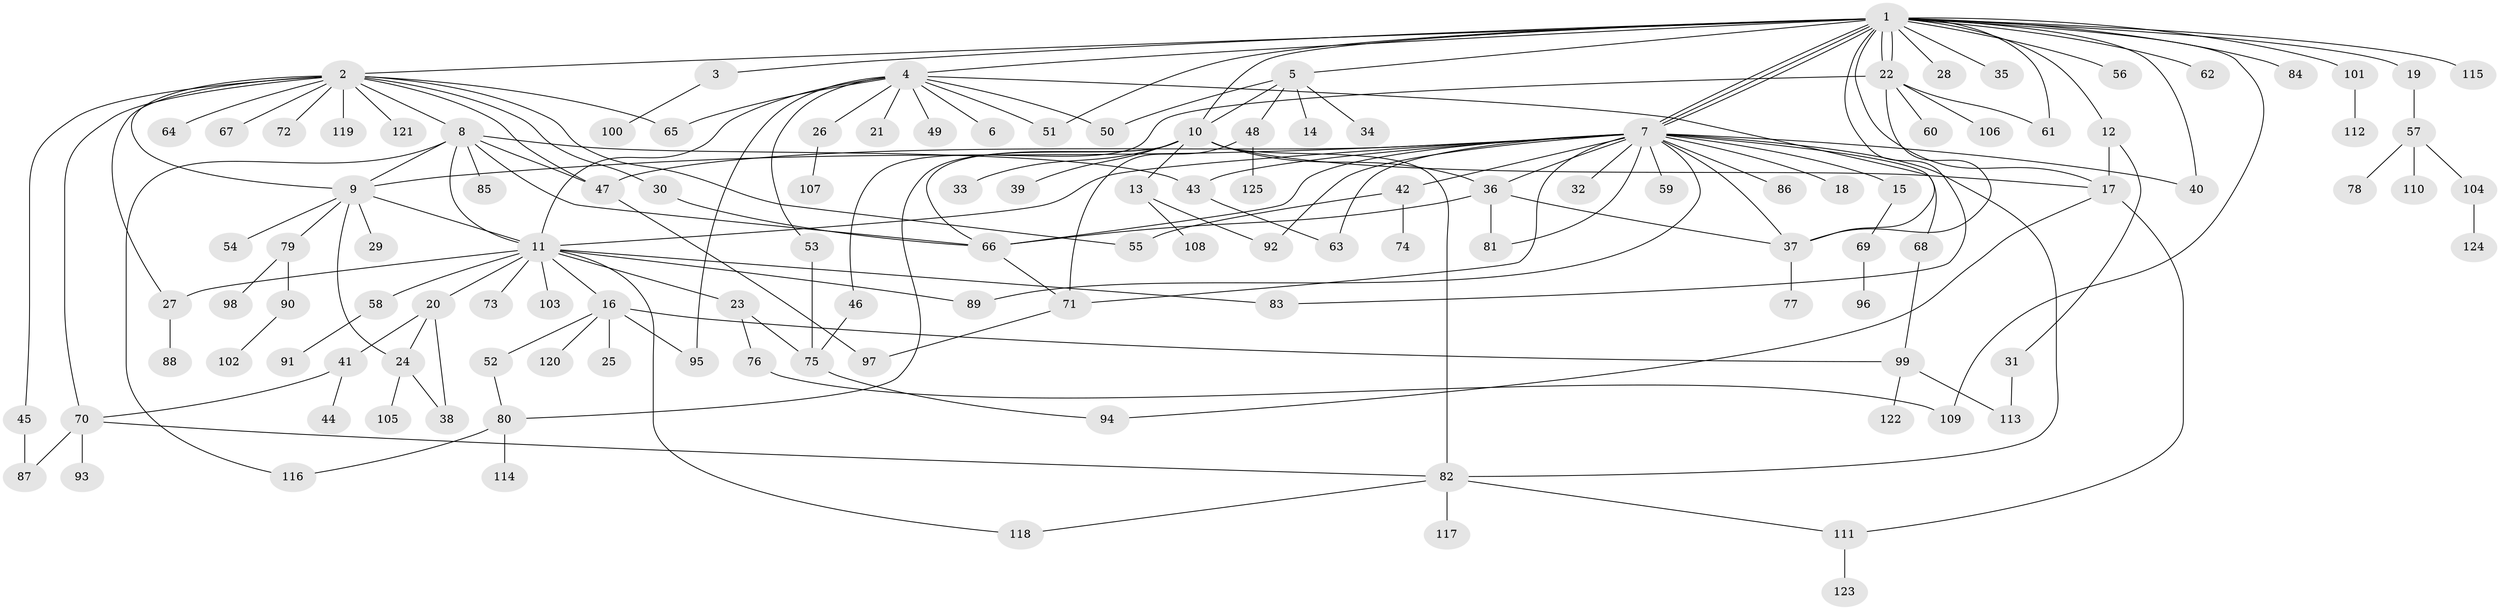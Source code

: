 // coarse degree distribution, {23: 0.021739130434782608, 15: 0.021739130434782608, 2: 0.2717391304347826, 11: 0.010869565217391304, 5: 0.021739130434782608, 1: 0.42391304347826086, 8: 0.010869565217391304, 7: 0.010869565217391304, 9: 0.010869565217391304, 3: 0.08695652173913043, 6: 0.043478260869565216, 4: 0.06521739130434782}
// Generated by graph-tools (version 1.1) at 2025/23/03/03/25 07:23:51]
// undirected, 125 vertices, 178 edges
graph export_dot {
graph [start="1"]
  node [color=gray90,style=filled];
  1;
  2;
  3;
  4;
  5;
  6;
  7;
  8;
  9;
  10;
  11;
  12;
  13;
  14;
  15;
  16;
  17;
  18;
  19;
  20;
  21;
  22;
  23;
  24;
  25;
  26;
  27;
  28;
  29;
  30;
  31;
  32;
  33;
  34;
  35;
  36;
  37;
  38;
  39;
  40;
  41;
  42;
  43;
  44;
  45;
  46;
  47;
  48;
  49;
  50;
  51;
  52;
  53;
  54;
  55;
  56;
  57;
  58;
  59;
  60;
  61;
  62;
  63;
  64;
  65;
  66;
  67;
  68;
  69;
  70;
  71;
  72;
  73;
  74;
  75;
  76;
  77;
  78;
  79;
  80;
  81;
  82;
  83;
  84;
  85;
  86;
  87;
  88;
  89;
  90;
  91;
  92;
  93;
  94;
  95;
  96;
  97;
  98;
  99;
  100;
  101;
  102;
  103;
  104;
  105;
  106;
  107;
  108;
  109;
  110;
  111;
  112;
  113;
  114;
  115;
  116;
  117;
  118;
  119;
  120;
  121;
  122;
  123;
  124;
  125;
  1 -- 2;
  1 -- 3;
  1 -- 4;
  1 -- 5;
  1 -- 7;
  1 -- 7;
  1 -- 7;
  1 -- 10;
  1 -- 12;
  1 -- 17;
  1 -- 19;
  1 -- 22;
  1 -- 22;
  1 -- 28;
  1 -- 35;
  1 -- 40;
  1 -- 51;
  1 -- 56;
  1 -- 61;
  1 -- 62;
  1 -- 83;
  1 -- 84;
  1 -- 101;
  1 -- 109;
  1 -- 115;
  2 -- 8;
  2 -- 9;
  2 -- 27;
  2 -- 30;
  2 -- 45;
  2 -- 47;
  2 -- 55;
  2 -- 64;
  2 -- 65;
  2 -- 67;
  2 -- 70;
  2 -- 72;
  2 -- 119;
  2 -- 121;
  3 -- 100;
  4 -- 6;
  4 -- 11;
  4 -- 21;
  4 -- 26;
  4 -- 37;
  4 -- 49;
  4 -- 50;
  4 -- 51;
  4 -- 53;
  4 -- 65;
  4 -- 95;
  5 -- 10;
  5 -- 14;
  5 -- 34;
  5 -- 48;
  5 -- 50;
  7 -- 9;
  7 -- 11;
  7 -- 15;
  7 -- 18;
  7 -- 32;
  7 -- 36;
  7 -- 37;
  7 -- 40;
  7 -- 42;
  7 -- 43;
  7 -- 47;
  7 -- 59;
  7 -- 63;
  7 -- 66;
  7 -- 68;
  7 -- 71;
  7 -- 81;
  7 -- 82;
  7 -- 86;
  7 -- 89;
  7 -- 92;
  8 -- 9;
  8 -- 11;
  8 -- 43;
  8 -- 47;
  8 -- 66;
  8 -- 85;
  8 -- 116;
  9 -- 11;
  9 -- 24;
  9 -- 29;
  9 -- 54;
  9 -- 79;
  10 -- 13;
  10 -- 17;
  10 -- 33;
  10 -- 36;
  10 -- 39;
  10 -- 66;
  10 -- 80;
  10 -- 82;
  11 -- 16;
  11 -- 20;
  11 -- 23;
  11 -- 27;
  11 -- 58;
  11 -- 73;
  11 -- 83;
  11 -- 89;
  11 -- 103;
  11 -- 118;
  12 -- 17;
  12 -- 31;
  13 -- 92;
  13 -- 108;
  15 -- 69;
  16 -- 25;
  16 -- 52;
  16 -- 95;
  16 -- 99;
  16 -- 120;
  17 -- 94;
  17 -- 111;
  19 -- 57;
  20 -- 24;
  20 -- 38;
  20 -- 41;
  22 -- 37;
  22 -- 46;
  22 -- 60;
  22 -- 61;
  22 -- 106;
  23 -- 75;
  23 -- 76;
  24 -- 38;
  24 -- 105;
  26 -- 107;
  27 -- 88;
  30 -- 66;
  31 -- 113;
  36 -- 37;
  36 -- 66;
  36 -- 81;
  37 -- 77;
  41 -- 44;
  41 -- 70;
  42 -- 55;
  42 -- 74;
  43 -- 63;
  45 -- 87;
  46 -- 75;
  47 -- 97;
  48 -- 71;
  48 -- 125;
  52 -- 80;
  53 -- 75;
  57 -- 78;
  57 -- 104;
  57 -- 110;
  58 -- 91;
  66 -- 71;
  68 -- 99;
  69 -- 96;
  70 -- 82;
  70 -- 87;
  70 -- 93;
  71 -- 97;
  75 -- 94;
  76 -- 109;
  79 -- 90;
  79 -- 98;
  80 -- 114;
  80 -- 116;
  82 -- 111;
  82 -- 117;
  82 -- 118;
  90 -- 102;
  99 -- 113;
  99 -- 122;
  101 -- 112;
  104 -- 124;
  111 -- 123;
}
